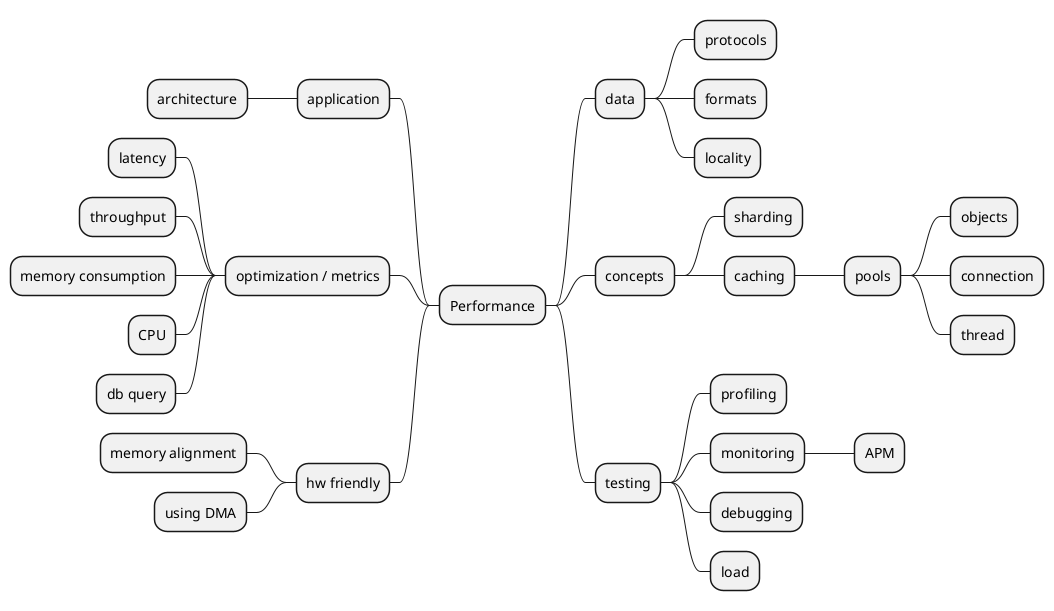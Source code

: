 @startmindmap
* Performance
 * data
  * protocols
  * formats
  * locality
 * concepts
  * sharding
  * caching
   * pools
    * objects
    * connection
    * thread
 * testing
  * profiling
  * monitoring
   * APM
  * debugging
  * load
 left side
 * application
  * architecture
 * optimization / metrics
  * latency
  * throughput
  * memory consumption
  * CPU
  * db query
 * hw friendly
  * memory alignment
  * using DMA

@endmindmap

